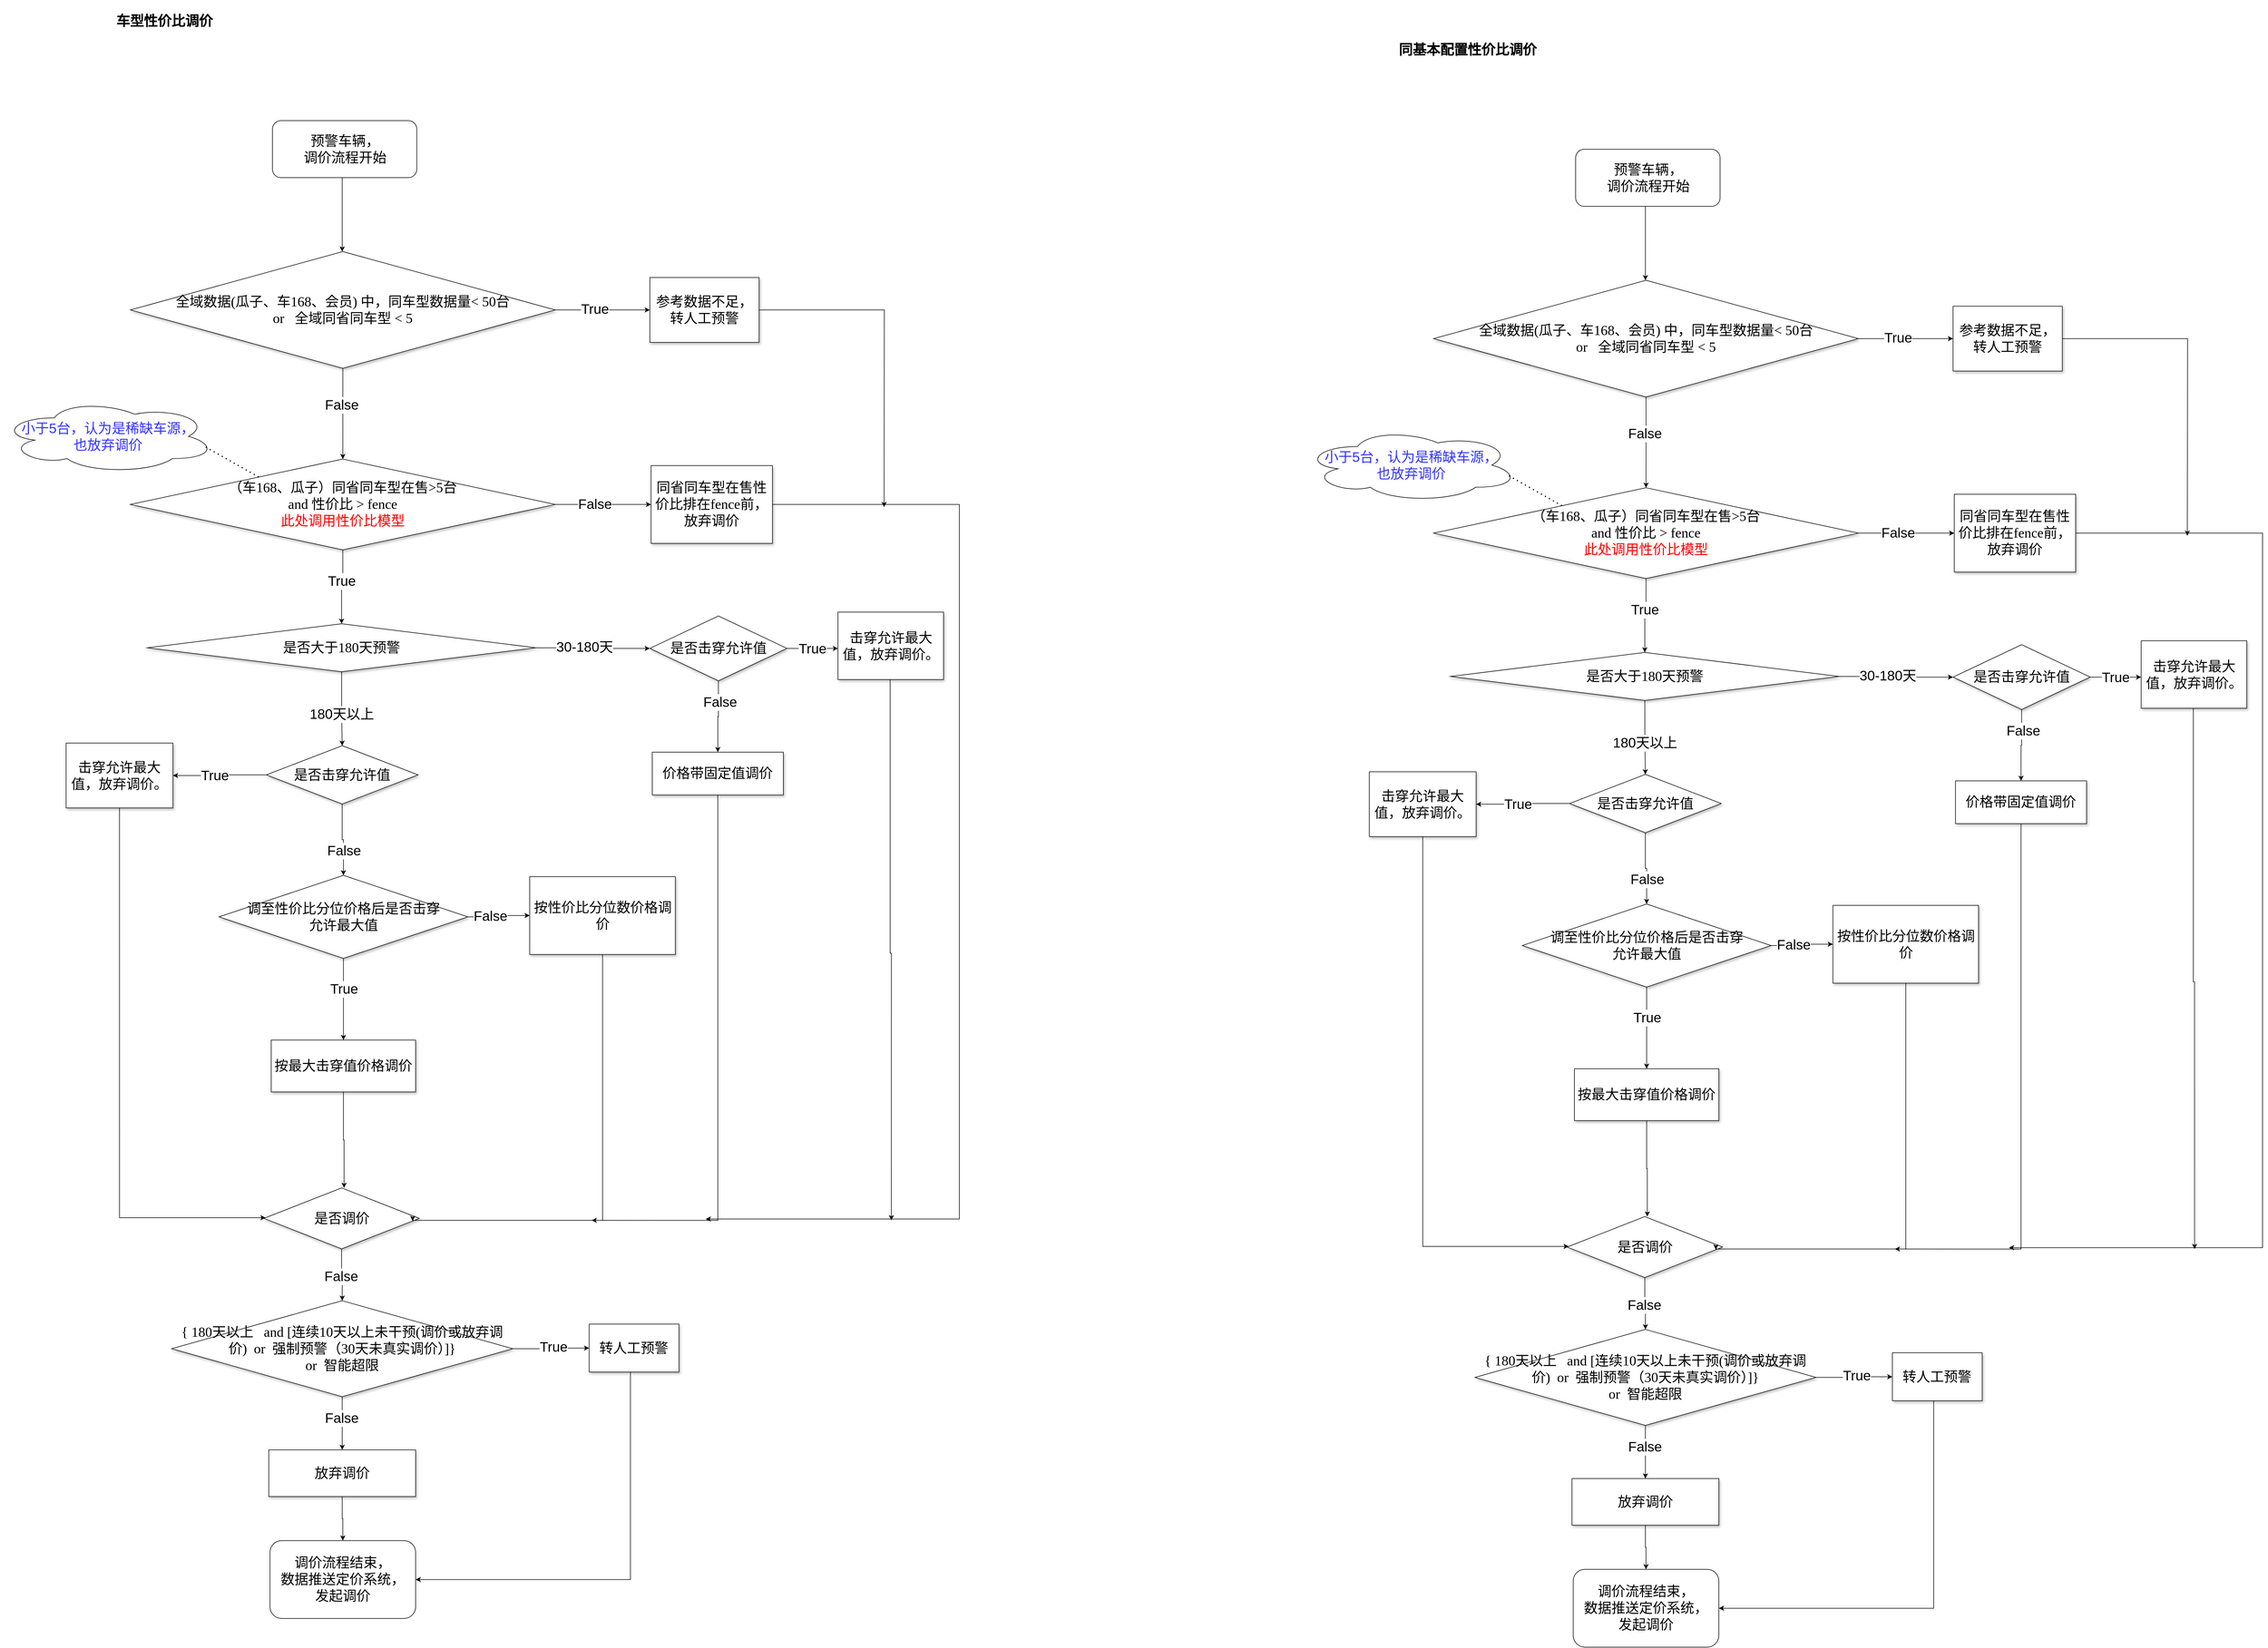 <mxfile version="20.5.1" type="github">
  <diagram name="Page-1" id="edf60f1a-56cd-e834-aa8a-f176f3a09ee4">
    <mxGraphModel dx="2254" dy="1048" grid="0" gridSize="10" guides="0" tooltips="1" connect="1" arrows="1" fold="1" page="1" pageScale="1" pageWidth="4681" pageHeight="3300" background="none" math="0" shadow="0">
      <root>
        <mxCell id="0" />
        <mxCell id="1" parent="0" />
        <mxCell id="SdQK8n64vFqggOD9HO_l-136" value="" style="group" vertex="1" connectable="0" parent="1">
          <mxGeometry x="263" y="201" width="1670" height="2821" as="geometry" />
        </mxCell>
        <mxCell id="SdQK8n64vFqggOD9HO_l-47" style="edgeStyle=orthogonalEdgeStyle;rounded=0;orthogonalLoop=1;jettySize=auto;html=1;" edge="1" parent="SdQK8n64vFqggOD9HO_l-136" source="CWp8jaPxUyu8LChF4jFp-1">
          <mxGeometry relative="1" as="geometry">
            <mxPoint x="1538.937" y="883.823" as="targetPoint" />
          </mxGeometry>
        </mxCell>
        <mxCell id="CWp8jaPxUyu8LChF4jFp-1" value="&lt;font style=&quot;font-size: 24px;&quot;&gt;参考数据不足，转人工预警&lt;/font&gt;" style="rounded=0;whiteSpace=wrap;html=1;shadow=1;labelBackgroundColor=none;strokeWidth=1;fontFamily=Verdana;fontSize=8;align=center;" parent="SdQK8n64vFqggOD9HO_l-136" vertex="1">
          <mxGeometry x="1130.949" y="483.729" width="190.253" height="113.021" as="geometry" />
        </mxCell>
        <mxCell id="CWp8jaPxUyu8LChF4jFp-14" style="edgeStyle=orthogonalEdgeStyle;rounded=0;orthogonalLoop=1;jettySize=auto;html=1;entryX=0.5;entryY=0;entryDx=0;entryDy=0;" parent="SdQK8n64vFqggOD9HO_l-136" source="CWp8jaPxUyu8LChF4jFp-2" edge="1">
          <mxGeometry relative="1" as="geometry">
            <mxPoint x="596.127" y="800.188" as="targetPoint" />
            <Array as="points">
              <mxPoint x="596.127" y="754.979" />
              <mxPoint x="596.127" y="754.979" />
            </Array>
          </mxGeometry>
        </mxCell>
        <mxCell id="CWp8jaPxUyu8LChF4jFp-15" value="&lt;font style=&quot;font-size: 24px;&quot;&gt;False&lt;/font&gt;" style="edgeLabel;html=1;align=center;verticalAlign=middle;resizable=0;points=[];" parent="CWp8jaPxUyu8LChF4jFp-14" vertex="1" connectable="0">
          <mxGeometry x="-0.309" relative="1" as="geometry">
            <mxPoint x="-2" y="9" as="offset" />
          </mxGeometry>
        </mxCell>
        <mxCell id="CWp8jaPxUyu8LChF4jFp-18" style="edgeStyle=orthogonalEdgeStyle;rounded=0;orthogonalLoop=1;jettySize=auto;html=1;" parent="SdQK8n64vFqggOD9HO_l-136" source="CWp8jaPxUyu8LChF4jFp-2" target="CWp8jaPxUyu8LChF4jFp-1" edge="1">
          <mxGeometry relative="1" as="geometry" />
        </mxCell>
        <mxCell id="CWp8jaPxUyu8LChF4jFp-19" value="&lt;font style=&quot;font-size: 24px;&quot;&gt;True&lt;/font&gt;" style="edgeLabel;html=1;align=center;verticalAlign=middle;resizable=0;points=[];" parent="CWp8jaPxUyu8LChF4jFp-18" vertex="1" connectable="0">
          <mxGeometry x="-0.171" y="1" relative="1" as="geometry">
            <mxPoint as="offset" />
          </mxGeometry>
        </mxCell>
        <mxCell id="CWp8jaPxUyu8LChF4jFp-2" value="&lt;font style=&quot;font-size: 24px;&quot;&gt;全域数据(瓜子、车168、会员) 中，同车型数据量&amp;lt; 50台&lt;br&gt;or&amp;nbsp; &amp;nbsp;全域同省同车型 &amp;lt; 5&lt;/font&gt;" style="rhombus;whiteSpace=wrap;html=1;rounded=0;shadow=1;labelBackgroundColor=none;strokeWidth=1;fontFamily=Verdana;fontSize=8;align=center;" parent="SdQK8n64vFqggOD9HO_l-136" vertex="1">
          <mxGeometry x="226.19" y="438.521" width="739.873" height="203.438" as="geometry" />
        </mxCell>
        <mxCell id="CWp8jaPxUyu8LChF4jFp-9" value="&lt;font style=&quot;font-size: 24px;&quot;&gt;（车168、瓜子）同省同车型在售&amp;gt;5台 &lt;br&gt;and 性价比 &amp;gt; fence&lt;br&gt;&lt;font color=&quot;#ff0000&quot;&gt;此处调用性价比模型&lt;/font&gt;&lt;/font&gt;" style="rhombus;whiteSpace=wrap;html=1;rounded=0;shadow=1;labelBackgroundColor=none;strokeWidth=1;fontFamily=Verdana;fontSize=8;align=center;" parent="SdQK8n64vFqggOD9HO_l-136" vertex="1">
          <mxGeometry x="226.19" y="800.188" width="739.873" height="158.229" as="geometry" />
        </mxCell>
        <mxCell id="CWp8jaPxUyu8LChF4jFp-17" value="" style="endArrow=classic;html=1;rounded=0;" parent="SdQK8n64vFqggOD9HO_l-136" edge="1">
          <mxGeometry width="50" height="50" relative="1" as="geometry">
            <mxPoint x="595.07" y="302.896" as="sourcePoint" />
            <mxPoint x="595.07" y="438.521" as="targetPoint" />
          </mxGeometry>
        </mxCell>
        <mxCell id="SdQK8n64vFqggOD9HO_l-41" style="edgeStyle=orthogonalEdgeStyle;rounded=0;orthogonalLoop=1;jettySize=auto;html=1;" edge="1" parent="SdQK8n64vFqggOD9HO_l-136" source="CWp8jaPxUyu8LChF4jFp-23">
          <mxGeometry relative="1" as="geometry">
            <mxPoint x="1228.19" y="2124.792" as="targetPoint" />
            <Array as="points">
              <mxPoint x="1670.0" y="879.302" />
              <mxPoint x="1670.0" y="2124.792" />
            </Array>
          </mxGeometry>
        </mxCell>
        <mxCell id="CWp8jaPxUyu8LChF4jFp-23" value="&lt;font style=&quot;font-size: 24px;&quot;&gt;同省同车型在售性价比排在fence前，放弃调价&lt;/font&gt;" style="rounded=0;whiteSpace=wrap;html=1;shadow=1;labelBackgroundColor=none;strokeWidth=1;fontFamily=Verdana;fontSize=8;align=center;" parent="SdQK8n64vFqggOD9HO_l-136" vertex="1">
          <mxGeometry x="1133.063" y="811.49" width="211.392" height="135.625" as="geometry" />
        </mxCell>
        <mxCell id="CWp8jaPxUyu8LChF4jFp-24" style="edgeStyle=orthogonalEdgeStyle;rounded=0;orthogonalLoop=1;jettySize=auto;html=1;exitX=1;exitY=0.5;exitDx=0;exitDy=0;" parent="SdQK8n64vFqggOD9HO_l-136" source="CWp8jaPxUyu8LChF4jFp-9" target="CWp8jaPxUyu8LChF4jFp-23" edge="1">
          <mxGeometry relative="1" as="geometry">
            <mxPoint x="1008.342" y="879.302" as="sourcePoint" />
          </mxGeometry>
        </mxCell>
        <mxCell id="CWp8jaPxUyu8LChF4jFp-25" value="&lt;font style=&quot;font-size: 24px;&quot;&gt;False&lt;/font&gt;" style="edgeLabel;html=1;align=center;verticalAlign=middle;resizable=0;points=[];" parent="CWp8jaPxUyu8LChF4jFp-24" vertex="1" connectable="0">
          <mxGeometry x="-0.171" y="1" relative="1" as="geometry">
            <mxPoint as="offset" />
          </mxGeometry>
        </mxCell>
        <mxCell id="SdQK8n64vFqggOD9HO_l-1" value="&lt;font style=&quot;font-size: 24px;&quot;&gt;是否大于180天预警&lt;/font&gt;" style="rhombus;whiteSpace=wrap;html=1;rounded=0;shadow=1;labelBackgroundColor=none;strokeWidth=1;fontFamily=Verdana;fontSize=8;align=center;" vertex="1" parent="SdQK8n64vFqggOD9HO_l-136">
          <mxGeometry x="255.785" y="1087.26" width="676.456" height="83.635" as="geometry" />
        </mxCell>
        <mxCell id="CWp8jaPxUyu8LChF4jFp-31" style="edgeStyle=orthogonalEdgeStyle;rounded=0;orthogonalLoop=1;jettySize=auto;html=1;exitX=0.5;exitY=1;exitDx=0;exitDy=0;fontColor=#3333FF;entryX=0.5;entryY=0;entryDx=0;entryDy=0;" parent="SdQK8n64vFqggOD9HO_l-136" source="CWp8jaPxUyu8LChF4jFp-9" edge="1" target="SdQK8n64vFqggOD9HO_l-1">
          <mxGeometry relative="1" as="geometry">
            <mxPoint x="596.127" y="1112.125" as="targetPoint" />
          </mxGeometry>
        </mxCell>
        <mxCell id="CWp8jaPxUyu8LChF4jFp-32" value="&lt;font style=&quot;font-size: 24px;&quot; color=&quot;#000000&quot;&gt;True&lt;/font&gt;" style="edgeLabel;html=1;align=center;verticalAlign=middle;resizable=0;points=[];fontColor=#3333FF;" parent="CWp8jaPxUyu8LChF4jFp-31" vertex="1" connectable="0">
          <mxGeometry x="-0.172" y="-2" relative="1" as="geometry">
            <mxPoint as="offset" />
          </mxGeometry>
        </mxCell>
        <mxCell id="SdQK8n64vFqggOD9HO_l-4" value="&lt;font style=&quot;font-size: 24px;&quot;&gt;是否击穿允许值&lt;/font&gt;" style="rhombus;whiteSpace=wrap;html=1;rounded=0;shadow=1;labelBackgroundColor=none;strokeWidth=1;fontFamily=Verdana;fontSize=8;align=center;" vertex="1" parent="SdQK8n64vFqggOD9HO_l-136">
          <mxGeometry x="1130.949" y="1073.698" width="238.873" height="113.021" as="geometry" />
        </mxCell>
        <mxCell id="SdQK8n64vFqggOD9HO_l-5" value="" style="edgeStyle=orthogonalEdgeStyle;rounded=0;orthogonalLoop=1;jettySize=auto;html=1;" edge="1" parent="SdQK8n64vFqggOD9HO_l-136" source="SdQK8n64vFqggOD9HO_l-1" target="SdQK8n64vFqggOD9HO_l-4">
          <mxGeometry relative="1" as="geometry" />
        </mxCell>
        <mxCell id="SdQK8n64vFqggOD9HO_l-6" value="&lt;font style=&quot;font-size: 24px;&quot;&gt;30-180天&lt;/font&gt;" style="edgeLabel;html=1;align=center;verticalAlign=middle;resizable=0;points=[];" vertex="1" connectable="0" parent="SdQK8n64vFqggOD9HO_l-5">
          <mxGeometry x="-0.256" relative="1" as="geometry">
            <mxPoint x="10" y="-1" as="offset" />
          </mxGeometry>
        </mxCell>
        <mxCell id="SdQK8n64vFqggOD9HO_l-44" style="edgeStyle=orthogonalEdgeStyle;rounded=0;orthogonalLoop=1;jettySize=auto;html=1;" edge="1" parent="SdQK8n64vFqggOD9HO_l-136" source="SdQK8n64vFqggOD9HO_l-7">
          <mxGeometry relative="1" as="geometry">
            <mxPoint x="1551.62" y="2127.052" as="targetPoint" />
            <Array as="points">
              <mxPoint x="1549.506" y="1661.406" />
            </Array>
          </mxGeometry>
        </mxCell>
        <mxCell id="SdQK8n64vFqggOD9HO_l-7" value="&lt;font style=&quot;font-size: 24px;&quot;&gt;击穿允许最大值，放弃调价。&lt;/font&gt;" style="whiteSpace=wrap;html=1;fontSize=8;fontFamily=Verdana;rounded=0;shadow=1;labelBackgroundColor=none;strokeWidth=1;" vertex="1" parent="SdQK8n64vFqggOD9HO_l-136">
          <mxGeometry x="1458.608" y="1066.917" width="183.911" height="117.542" as="geometry" />
        </mxCell>
        <mxCell id="SdQK8n64vFqggOD9HO_l-8" value="" style="edgeStyle=orthogonalEdgeStyle;rounded=0;orthogonalLoop=1;jettySize=auto;html=1;" edge="1" parent="SdQK8n64vFqggOD9HO_l-136" source="SdQK8n64vFqggOD9HO_l-4" target="SdQK8n64vFqggOD9HO_l-7">
          <mxGeometry relative="1" as="geometry">
            <Array as="points">
              <mxPoint x="1473.405" y="1130.208" />
              <mxPoint x="1473.405" y="1130.208" />
            </Array>
          </mxGeometry>
        </mxCell>
        <mxCell id="SdQK8n64vFqggOD9HO_l-12" value="&lt;font style=&quot;font-size: 24px;&quot;&gt;True&lt;/font&gt;" style="edgeLabel;html=1;align=center;verticalAlign=middle;resizable=0;points=[];" vertex="1" connectable="0" parent="SdQK8n64vFqggOD9HO_l-8">
          <mxGeometry x="0.283" relative="1" as="geometry">
            <mxPoint x="-13" y="1" as="offset" />
          </mxGeometry>
        </mxCell>
        <mxCell id="SdQK8n64vFqggOD9HO_l-40" style="edgeStyle=orthogonalEdgeStyle;rounded=0;orthogonalLoop=1;jettySize=auto;html=1;" edge="1" parent="SdQK8n64vFqggOD9HO_l-136" source="SdQK8n64vFqggOD9HO_l-9">
          <mxGeometry relative="1" as="geometry">
            <mxPoint x="1029.481" y="2127.052" as="targetPoint" />
            <Array as="points">
              <mxPoint x="1249.329" y="1885.188" />
              <mxPoint x="1249.329" y="1885.188" />
            </Array>
          </mxGeometry>
        </mxCell>
        <mxCell id="SdQK8n64vFqggOD9HO_l-9" value="&lt;font style=&quot;font-size: 24px;&quot;&gt;价格带固定值调价&lt;/font&gt;" style="whiteSpace=wrap;html=1;fontSize=8;fontFamily=Verdana;rounded=0;shadow=1;labelBackgroundColor=none;strokeWidth=1;" vertex="1" parent="SdQK8n64vFqggOD9HO_l-136">
          <mxGeometry x="1135.177" y="1311.042" width="228.304" height="74.594" as="geometry" />
        </mxCell>
        <mxCell id="SdQK8n64vFqggOD9HO_l-10" value="" style="edgeStyle=orthogonalEdgeStyle;rounded=0;orthogonalLoop=1;jettySize=auto;html=1;" edge="1" parent="SdQK8n64vFqggOD9HO_l-136" source="SdQK8n64vFqggOD9HO_l-4" target="SdQK8n64vFqggOD9HO_l-9">
          <mxGeometry relative="1" as="geometry" />
        </mxCell>
        <mxCell id="SdQK8n64vFqggOD9HO_l-13" value="&lt;font style=&quot;font-size: 24px;&quot;&gt;False&lt;/font&gt;" style="edgeLabel;html=1;align=center;verticalAlign=middle;resizable=0;points=[];" vertex="1" connectable="0" parent="SdQK8n64vFqggOD9HO_l-10">
          <mxGeometry x="-0.409" y="2" relative="1" as="geometry">
            <mxPoint as="offset" />
          </mxGeometry>
        </mxCell>
        <mxCell id="SdQK8n64vFqggOD9HO_l-15" value="&lt;font style=&quot;font-size: 24px;&quot;&gt;预警车辆，&lt;br&gt;调价流程开始&lt;/font&gt;" style="rounded=1;whiteSpace=wrap;html=1;" vertex="1" parent="SdQK8n64vFqggOD9HO_l-136">
          <mxGeometry x="473.519" y="210.219" width="251.557" height="99.458" as="geometry" />
        </mxCell>
        <mxCell id="SdQK8n64vFqggOD9HO_l-16" value="&lt;font style=&quot;font-size: 24px;&quot;&gt;是否击穿允许值&lt;/font&gt;" style="rhombus;whiteSpace=wrap;html=1;rounded=0;shadow=1;labelBackgroundColor=none;strokeWidth=1;fontFamily=Verdana;fontSize=8;align=center;" vertex="1" parent="SdQK8n64vFqggOD9HO_l-136">
          <mxGeometry x="462.949" y="1299.74" width="264.241" height="101.719" as="geometry" />
        </mxCell>
        <mxCell id="SdQK8n64vFqggOD9HO_l-17" value="" style="edgeStyle=orthogonalEdgeStyle;rounded=0;orthogonalLoop=1;jettySize=auto;html=1;" edge="1" parent="SdQK8n64vFqggOD9HO_l-136" source="SdQK8n64vFqggOD9HO_l-1" target="SdQK8n64vFqggOD9HO_l-16">
          <mxGeometry relative="1" as="geometry" />
        </mxCell>
        <mxCell id="SdQK8n64vFqggOD9HO_l-20" value="&lt;font style=&quot;font-size: 24px;&quot;&gt;180天以上&lt;/font&gt;" style="edgeLabel;html=1;align=center;verticalAlign=middle;resizable=0;points=[];" vertex="1" connectable="0" parent="SdQK8n64vFqggOD9HO_l-17">
          <mxGeometry x="0.35" y="-2" relative="1" as="geometry">
            <mxPoint x="1" y="-13" as="offset" />
          </mxGeometry>
        </mxCell>
        <mxCell id="SdQK8n64vFqggOD9HO_l-21" value="&lt;font style=&quot;font-size: 24px;&quot;&gt;击穿允许最大值，放弃调价。&lt;/font&gt;" style="whiteSpace=wrap;html=1;fontSize=8;fontFamily=Verdana;rounded=0;shadow=1;labelBackgroundColor=none;strokeWidth=1;" vertex="1" parent="SdQK8n64vFqggOD9HO_l-136">
          <mxGeometry x="114.152" y="1295.219" width="186.025" height="113.021" as="geometry" />
        </mxCell>
        <mxCell id="SdQK8n64vFqggOD9HO_l-22" value="" style="edgeStyle=orthogonalEdgeStyle;rounded=0;orthogonalLoop=1;jettySize=auto;html=1;" edge="1" parent="SdQK8n64vFqggOD9HO_l-136" source="SdQK8n64vFqggOD9HO_l-16" target="SdQK8n64vFqggOD9HO_l-21">
          <mxGeometry relative="1" as="geometry" />
        </mxCell>
        <mxCell id="SdQK8n64vFqggOD9HO_l-24" value="&lt;font style=&quot;font-size: 24px;&quot;&gt;True&lt;/font&gt;" style="edgeLabel;html=1;align=center;verticalAlign=middle;resizable=0;points=[];" vertex="1" connectable="0" parent="SdQK8n64vFqggOD9HO_l-22">
          <mxGeometry x="0.269" y="2" relative="1" as="geometry">
            <mxPoint x="13" y="-2" as="offset" />
          </mxGeometry>
        </mxCell>
        <mxCell id="SdQK8n64vFqggOD9HO_l-25" value="&lt;font style=&quot;font-size: 24px;&quot;&gt;调至性价比分位价格后是否击穿&lt;br&gt;允许最大值&lt;/font&gt;" style="rhombus;whiteSpace=wrap;html=1;rounded=0;shadow=1;labelBackgroundColor=none;strokeWidth=1;fontFamily=Verdana;fontSize=8;align=center;" vertex="1" parent="SdQK8n64vFqggOD9HO_l-136">
          <mxGeometry x="380.506" y="1525.781" width="433.354" height="144.667" as="geometry" />
        </mxCell>
        <mxCell id="SdQK8n64vFqggOD9HO_l-26" value="" style="edgeStyle=orthogonalEdgeStyle;rounded=0;orthogonalLoop=1;jettySize=auto;html=1;" edge="1" parent="SdQK8n64vFqggOD9HO_l-136" source="SdQK8n64vFqggOD9HO_l-16" target="SdQK8n64vFqggOD9HO_l-25">
          <mxGeometry relative="1" as="geometry" />
        </mxCell>
        <mxCell id="SdQK8n64vFqggOD9HO_l-28" value="&lt;font style=&quot;font-size: 24px;&quot;&gt;False&lt;/font&gt;" style="edgeLabel;html=1;align=center;verticalAlign=middle;resizable=0;points=[];" vertex="1" connectable="0" parent="SdQK8n64vFqggOD9HO_l-26">
          <mxGeometry x="0.619" y="2" relative="1" as="geometry">
            <mxPoint x="-1" y="-19" as="offset" />
          </mxGeometry>
        </mxCell>
        <mxCell id="SdQK8n64vFqggOD9HO_l-29" value="&lt;font style=&quot;font-size: 24px;&quot;&gt;按性价比分位数价格调价&lt;/font&gt;" style="whiteSpace=wrap;html=1;fontSize=8;fontFamily=Verdana;rounded=0;shadow=1;labelBackgroundColor=none;strokeWidth=1;" vertex="1" parent="SdQK8n64vFqggOD9HO_l-136">
          <mxGeometry x="921.671" y="1528.042" width="253.671" height="135.625" as="geometry" />
        </mxCell>
        <mxCell id="SdQK8n64vFqggOD9HO_l-30" value="" style="edgeStyle=orthogonalEdgeStyle;rounded=0;orthogonalLoop=1;jettySize=auto;html=1;" edge="1" parent="SdQK8n64vFqggOD9HO_l-136" source="SdQK8n64vFqggOD9HO_l-25" target="SdQK8n64vFqggOD9HO_l-29">
          <mxGeometry relative="1" as="geometry" />
        </mxCell>
        <mxCell id="SdQK8n64vFqggOD9HO_l-33" value="&lt;font style=&quot;font-size: 24px;&quot;&gt;False&lt;/font&gt;" style="edgeLabel;html=1;align=center;verticalAlign=middle;resizable=0;points=[];" vertex="1" connectable="0" parent="SdQK8n64vFqggOD9HO_l-30">
          <mxGeometry x="-0.42" y="-4" relative="1" as="geometry">
            <mxPoint x="7" y="-5" as="offset" />
          </mxGeometry>
        </mxCell>
        <mxCell id="SdQK8n64vFqggOD9HO_l-31" value="&lt;font style=&quot;font-size: 24px;&quot;&gt;按最大击穿值价格调价&lt;/font&gt;" style="whiteSpace=wrap;html=1;fontSize=8;fontFamily=Verdana;rounded=0;shadow=1;labelBackgroundColor=none;strokeWidth=1;" vertex="1" parent="SdQK8n64vFqggOD9HO_l-136">
          <mxGeometry x="471.405" y="1812.854" width="251.557" height="90.417" as="geometry" />
        </mxCell>
        <mxCell id="SdQK8n64vFqggOD9HO_l-32" value="" style="edgeStyle=orthogonalEdgeStyle;rounded=0;orthogonalLoop=1;jettySize=auto;html=1;" edge="1" parent="SdQK8n64vFqggOD9HO_l-136" source="SdQK8n64vFqggOD9HO_l-25" target="SdQK8n64vFqggOD9HO_l-31">
          <mxGeometry relative="1" as="geometry" />
        </mxCell>
        <mxCell id="SdQK8n64vFqggOD9HO_l-35" value="&lt;font style=&quot;font-size: 24px;&quot;&gt;True&lt;/font&gt;" style="edgeLabel;html=1;align=center;verticalAlign=middle;resizable=0;points=[];" vertex="1" connectable="0" parent="SdQK8n64vFqggOD9HO_l-32">
          <mxGeometry x="-0.381" y="2" relative="1" as="geometry">
            <mxPoint x="-1" y="9" as="offset" />
          </mxGeometry>
        </mxCell>
        <mxCell id="SdQK8n64vFqggOD9HO_l-51" value="&lt;font style=&quot;font-size: 24px;&quot;&gt;是否调价&lt;/font&gt;" style="rhombus;whiteSpace=wrap;html=1;rounded=0;shadow=1;labelBackgroundColor=none;strokeWidth=1;fontFamily=Verdana;fontSize=8;align=center;" vertex="1" parent="SdQK8n64vFqggOD9HO_l-136">
          <mxGeometry x="458.722" y="2070.542" width="270.582" height="106.24" as="geometry" />
        </mxCell>
        <mxCell id="SdQK8n64vFqggOD9HO_l-38" style="edgeStyle=orthogonalEdgeStyle;rounded=0;orthogonalLoop=1;jettySize=auto;html=1;exitX=0.5;exitY=1;exitDx=0;exitDy=0;" edge="1" parent="SdQK8n64vFqggOD9HO_l-136" source="SdQK8n64vFqggOD9HO_l-21" target="SdQK8n64vFqggOD9HO_l-51">
          <mxGeometry relative="1" as="geometry">
            <mxPoint x="401.646" y="2122.531" as="targetPoint" />
            <Array as="points">
              <mxPoint x="207.165" y="2122.531" />
            </Array>
          </mxGeometry>
        </mxCell>
        <mxCell id="SdQK8n64vFqggOD9HO_l-39" style="edgeStyle=orthogonalEdgeStyle;rounded=0;orthogonalLoop=1;jettySize=auto;html=1;entryX=0.957;entryY=0.542;entryDx=0;entryDy=0;entryPerimeter=0;" edge="1" parent="SdQK8n64vFqggOD9HO_l-136" source="SdQK8n64vFqggOD9HO_l-29" target="SdQK8n64vFqggOD9HO_l-51">
          <mxGeometry relative="1" as="geometry">
            <mxPoint x="724.019" y="2129.312" as="targetPoint" />
            <Array as="points">
              <mxPoint x="1048.506" y="2127.052" />
            </Array>
          </mxGeometry>
        </mxCell>
        <mxCell id="SdQK8n64vFqggOD9HO_l-37" value="" style="edgeStyle=orthogonalEdgeStyle;rounded=0;orthogonalLoop=1;jettySize=auto;html=1;entryX=0.516;entryY=0;entryDx=0;entryDy=0;entryPerimeter=0;" edge="1" parent="SdQK8n64vFqggOD9HO_l-136" source="SdQK8n64vFqggOD9HO_l-31" target="SdQK8n64vFqggOD9HO_l-51">
          <mxGeometry relative="1" as="geometry">
            <mxPoint x="597.184" y="2061.5" as="targetPoint" />
          </mxGeometry>
        </mxCell>
        <mxCell id="SdQK8n64vFqggOD9HO_l-57" value="&lt;span style=&quot;&quot;&gt;&lt;font style=&quot;font-size: 24px;&quot;&gt;{ 180天以上&amp;nbsp; &amp;nbsp;and [连续10天以上未干预(调价或放弃调价)&amp;nbsp; or&amp;nbsp; 强制预警（30天未真实调价）]}&lt;br&gt;or&amp;nbsp; 智能超限&lt;/font&gt;&lt;br&gt;&lt;/span&gt;" style="rhombus;whiteSpace=wrap;html=1;rounded=0;shadow=1;labelBackgroundColor=none;strokeWidth=1;fontFamily=Verdana;fontSize=8;align=center;" vertex="1" parent="SdQK8n64vFqggOD9HO_l-136">
          <mxGeometry x="298.063" y="2267.198" width="594.013" height="167.271" as="geometry" />
        </mxCell>
        <mxCell id="SdQK8n64vFqggOD9HO_l-54" value="" style="edgeStyle=orthogonalEdgeStyle;rounded=0;orthogonalLoop=1;jettySize=auto;html=1;entryX=0.5;entryY=0;entryDx=0;entryDy=0;" edge="1" parent="SdQK8n64vFqggOD9HO_l-136" source="SdQK8n64vFqggOD9HO_l-51" target="SdQK8n64vFqggOD9HO_l-57">
          <mxGeometry relative="1" as="geometry">
            <mxPoint x="594.472" y="2294.323" as="targetPoint" />
          </mxGeometry>
        </mxCell>
        <mxCell id="SdQK8n64vFqggOD9HO_l-55" value="&lt;font style=&quot;font-size: 24px;&quot;&gt;False&lt;/font&gt;" style="edgeLabel;html=1;align=center;verticalAlign=middle;resizable=0;points=[];" vertex="1" connectable="0" parent="SdQK8n64vFqggOD9HO_l-54">
          <mxGeometry x="0.308" y="-2" relative="1" as="geometry">
            <mxPoint y="-11" as="offset" />
          </mxGeometry>
        </mxCell>
        <mxCell id="SdQK8n64vFqggOD9HO_l-58" value="&lt;font style=&quot;font-size: 24px;&quot;&gt;转人工预警&lt;/font&gt;" style="whiteSpace=wrap;html=1;fontSize=8;fontFamily=Verdana;rounded=0;shadow=1;labelBackgroundColor=none;strokeWidth=1;" vertex="1" parent="SdQK8n64vFqggOD9HO_l-136">
          <mxGeometry x="1025.253" y="2307.885" width="156.43" height="83.635" as="geometry" />
        </mxCell>
        <mxCell id="SdQK8n64vFqggOD9HO_l-59" value="" style="edgeStyle=orthogonalEdgeStyle;rounded=0;orthogonalLoop=1;jettySize=auto;html=1;" edge="1" parent="SdQK8n64vFqggOD9HO_l-136" source="SdQK8n64vFqggOD9HO_l-57" target="SdQK8n64vFqggOD9HO_l-58">
          <mxGeometry relative="1" as="geometry" />
        </mxCell>
        <mxCell id="SdQK8n64vFqggOD9HO_l-62" value="&lt;font style=&quot;font-size: 24px;&quot;&gt;True&lt;/font&gt;" style="edgeLabel;html=1;align=center;verticalAlign=middle;resizable=0;points=[];" vertex="1" connectable="0" parent="SdQK8n64vFqggOD9HO_l-59">
          <mxGeometry x="0.165" y="2" relative="1" as="geometry">
            <mxPoint x="-7" as="offset" />
          </mxGeometry>
        </mxCell>
        <mxCell id="SdQK8n64vFqggOD9HO_l-60" value="&lt;font style=&quot;font-size: 24px;&quot;&gt;放弃调价&lt;/font&gt;" style="whiteSpace=wrap;html=1;fontSize=8;fontFamily=Verdana;rounded=0;shadow=1;labelBackgroundColor=none;strokeWidth=1;" vertex="1" parent="SdQK8n64vFqggOD9HO_l-136">
          <mxGeometry x="467.177" y="2527.146" width="255.785" height="81.375" as="geometry" />
        </mxCell>
        <mxCell id="SdQK8n64vFqggOD9HO_l-61" value="" style="edgeStyle=orthogonalEdgeStyle;rounded=0;orthogonalLoop=1;jettySize=auto;html=1;" edge="1" parent="SdQK8n64vFqggOD9HO_l-136" source="SdQK8n64vFqggOD9HO_l-57" target="SdQK8n64vFqggOD9HO_l-60">
          <mxGeometry relative="1" as="geometry" />
        </mxCell>
        <mxCell id="SdQK8n64vFqggOD9HO_l-63" value="&lt;font style=&quot;font-size: 24px;&quot;&gt;False&lt;/font&gt;" style="edgeLabel;html=1;align=center;verticalAlign=middle;resizable=0;points=[];" vertex="1" connectable="0" parent="SdQK8n64vFqggOD9HO_l-61">
          <mxGeometry x="-0.287" y="3" relative="1" as="geometry">
            <mxPoint x="-4" y="4" as="offset" />
          </mxGeometry>
        </mxCell>
        <mxCell id="SdQK8n64vFqggOD9HO_l-65" value="&lt;font style=&quot;font-size: 24px;&quot;&gt;调价流程结束，&lt;br&gt;数据推送定价系统，&lt;br&gt;发起调价&lt;/font&gt;" style="rounded=1;whiteSpace=wrap;html=1;" vertex="1" parent="SdQK8n64vFqggOD9HO_l-136">
          <mxGeometry x="469.291" y="2685.375" width="253.671" height="135.625" as="geometry" />
        </mxCell>
        <mxCell id="SdQK8n64vFqggOD9HO_l-69" style="edgeStyle=orthogonalEdgeStyle;rounded=0;orthogonalLoop=1;jettySize=auto;html=1;entryX=1;entryY=0.5;entryDx=0;entryDy=0;" edge="1" parent="SdQK8n64vFqggOD9HO_l-136" source="SdQK8n64vFqggOD9HO_l-58" target="SdQK8n64vFqggOD9HO_l-65">
          <mxGeometry relative="1" as="geometry">
            <Array as="points">
              <mxPoint x="1097.127" y="2753.188" />
            </Array>
          </mxGeometry>
        </mxCell>
        <mxCell id="SdQK8n64vFqggOD9HO_l-66" style="edgeStyle=orthogonalEdgeStyle;rounded=0;orthogonalLoop=1;jettySize=auto;html=1;exitX=0.5;exitY=1;exitDx=0;exitDy=0;entryX=0.5;entryY=0;entryDx=0;entryDy=0;" edge="1" parent="SdQK8n64vFqggOD9HO_l-136" source="SdQK8n64vFqggOD9HO_l-60" target="SdQK8n64vFqggOD9HO_l-65">
          <mxGeometry relative="1" as="geometry" />
        </mxCell>
        <mxCell id="SdQK8n64vFqggOD9HO_l-132" value="&lt;font style=&quot;font-size: 24px;&quot;&gt;&lt;span style=&quot;color: rgb(51, 51, 255);&quot;&gt;小于5台，认为是稀缺车源，&lt;/span&gt;&lt;br style=&quot;color: rgb(51, 51, 255);&quot;&gt;&lt;span style=&quot;color: rgb(51, 51, 255);&quot;&gt;也放弃调价&lt;/span&gt;&lt;/font&gt;" style="ellipse;shape=cloud;whiteSpace=wrap;html=1;fontColor=#FF0000;" vertex="1" parent="SdQK8n64vFqggOD9HO_l-136">
          <mxGeometry y="696.208" width="374.165" height="128.844" as="geometry" />
        </mxCell>
        <mxCell id="SdQK8n64vFqggOD9HO_l-133" value="" style="endArrow=none;dashed=1;html=1;dashPattern=1 3;strokeWidth=2;rounded=0;fontColor=#FF0000;exitX=0.955;exitY=0.645;exitDx=0;exitDy=0;exitPerimeter=0;entryX=0.306;entryY=0.208;entryDx=0;entryDy=0;entryPerimeter=0;" edge="1" parent="SdQK8n64vFqggOD9HO_l-136" source="SdQK8n64vFqggOD9HO_l-132" target="CWp8jaPxUyu8LChF4jFp-9">
          <mxGeometry width="50" height="50" relative="1" as="geometry">
            <mxPoint x="401.646" y="818.271" as="sourcePoint" />
            <mxPoint x="507.342" y="705.25" as="targetPoint" />
          </mxGeometry>
        </mxCell>
        <mxCell id="SdQK8n64vFqggOD9HO_l-134" value="&lt;h1&gt;&lt;font color=&quot;#000000&quot;&gt;车型性价比调价&lt;/font&gt;&lt;/h1&gt;" style="text;html=1;align=center;verticalAlign=middle;resizable=0;points=[];autosize=1;strokeColor=none;fillColor=none;fontColor=#FF0000;" vertex="1" parent="SdQK8n64vFqggOD9HO_l-136">
          <mxGeometry x="192.367" width="186" height="73" as="geometry" />
        </mxCell>
        <mxCell id="SdQK8n64vFqggOD9HO_l-262" value="" style="group" vertex="1" connectable="0" parent="1">
          <mxGeometry x="2533" y="251" width="1670" height="2821" as="geometry" />
        </mxCell>
        <mxCell id="SdQK8n64vFqggOD9HO_l-263" style="edgeStyle=orthogonalEdgeStyle;rounded=0;orthogonalLoop=1;jettySize=auto;html=1;" edge="1" parent="SdQK8n64vFqggOD9HO_l-262" source="SdQK8n64vFqggOD9HO_l-264">
          <mxGeometry relative="1" as="geometry">
            <mxPoint x="1538.937" y="883.823" as="targetPoint" />
          </mxGeometry>
        </mxCell>
        <mxCell id="SdQK8n64vFqggOD9HO_l-264" value="&lt;font style=&quot;font-size: 24px;&quot;&gt;参考数据不足，转人工预警&lt;/font&gt;" style="rounded=0;whiteSpace=wrap;html=1;shadow=1;labelBackgroundColor=none;strokeWidth=1;fontFamily=Verdana;fontSize=8;align=center;" vertex="1" parent="SdQK8n64vFqggOD9HO_l-262">
          <mxGeometry x="1130.949" y="483.729" width="190.253" height="113.021" as="geometry" />
        </mxCell>
        <mxCell id="SdQK8n64vFqggOD9HO_l-265" style="edgeStyle=orthogonalEdgeStyle;rounded=0;orthogonalLoop=1;jettySize=auto;html=1;entryX=0.5;entryY=0;entryDx=0;entryDy=0;" edge="1" parent="SdQK8n64vFqggOD9HO_l-262" source="SdQK8n64vFqggOD9HO_l-269">
          <mxGeometry relative="1" as="geometry">
            <mxPoint x="596.127" y="800.188" as="targetPoint" />
            <Array as="points">
              <mxPoint x="596.127" y="754.979" />
              <mxPoint x="596.127" y="754.979" />
            </Array>
          </mxGeometry>
        </mxCell>
        <mxCell id="SdQK8n64vFqggOD9HO_l-266" value="&lt;font style=&quot;font-size: 24px;&quot;&gt;False&lt;/font&gt;" style="edgeLabel;html=1;align=center;verticalAlign=middle;resizable=0;points=[];" vertex="1" connectable="0" parent="SdQK8n64vFqggOD9HO_l-265">
          <mxGeometry x="-0.309" relative="1" as="geometry">
            <mxPoint x="-2" y="9" as="offset" />
          </mxGeometry>
        </mxCell>
        <mxCell id="SdQK8n64vFqggOD9HO_l-267" style="edgeStyle=orthogonalEdgeStyle;rounded=0;orthogonalLoop=1;jettySize=auto;html=1;" edge="1" parent="SdQK8n64vFqggOD9HO_l-262" source="SdQK8n64vFqggOD9HO_l-269" target="SdQK8n64vFqggOD9HO_l-264">
          <mxGeometry relative="1" as="geometry" />
        </mxCell>
        <mxCell id="SdQK8n64vFqggOD9HO_l-268" value="&lt;font style=&quot;font-size: 24px;&quot;&gt;True&lt;/font&gt;" style="edgeLabel;html=1;align=center;verticalAlign=middle;resizable=0;points=[];" vertex="1" connectable="0" parent="SdQK8n64vFqggOD9HO_l-267">
          <mxGeometry x="-0.171" y="1" relative="1" as="geometry">
            <mxPoint as="offset" />
          </mxGeometry>
        </mxCell>
        <mxCell id="SdQK8n64vFqggOD9HO_l-269" value="&lt;font style=&quot;font-size: 24px;&quot;&gt;全域数据(瓜子、车168、会员) 中，同车型数据量&amp;lt; 50台&lt;br&gt;or&amp;nbsp; &amp;nbsp;全域同省同车型 &amp;lt; 5&lt;/font&gt;" style="rhombus;whiteSpace=wrap;html=1;rounded=0;shadow=1;labelBackgroundColor=none;strokeWidth=1;fontFamily=Verdana;fontSize=8;align=center;" vertex="1" parent="SdQK8n64vFqggOD9HO_l-262">
          <mxGeometry x="226.19" y="438.521" width="739.873" height="203.438" as="geometry" />
        </mxCell>
        <mxCell id="SdQK8n64vFqggOD9HO_l-270" value="&lt;font style=&quot;font-size: 24px;&quot;&gt;（车168、瓜子）同省同车型在售&amp;gt;5台 &lt;br&gt;and 性价比 &amp;gt; fence&lt;br&gt;&lt;font color=&quot;#ff0000&quot;&gt;此处调用性价比模型&lt;/font&gt;&lt;/font&gt;" style="rhombus;whiteSpace=wrap;html=1;rounded=0;shadow=1;labelBackgroundColor=none;strokeWidth=1;fontFamily=Verdana;fontSize=8;align=center;" vertex="1" parent="SdQK8n64vFqggOD9HO_l-262">
          <mxGeometry x="226.19" y="800.188" width="739.873" height="158.229" as="geometry" />
        </mxCell>
        <mxCell id="SdQK8n64vFqggOD9HO_l-271" value="" style="endArrow=classic;html=1;rounded=0;" edge="1" parent="SdQK8n64vFqggOD9HO_l-262">
          <mxGeometry width="50" height="50" relative="1" as="geometry">
            <mxPoint x="595.07" y="302.896" as="sourcePoint" />
            <mxPoint x="595.07" y="438.521" as="targetPoint" />
          </mxGeometry>
        </mxCell>
        <mxCell id="SdQK8n64vFqggOD9HO_l-272" style="edgeStyle=orthogonalEdgeStyle;rounded=0;orthogonalLoop=1;jettySize=auto;html=1;" edge="1" parent="SdQK8n64vFqggOD9HO_l-262" source="SdQK8n64vFqggOD9HO_l-273">
          <mxGeometry relative="1" as="geometry">
            <mxPoint x="1228.19" y="2124.792" as="targetPoint" />
            <Array as="points">
              <mxPoint x="1670.0" y="879.302" />
              <mxPoint x="1670.0" y="2124.792" />
            </Array>
          </mxGeometry>
        </mxCell>
        <mxCell id="SdQK8n64vFqggOD9HO_l-273" value="&lt;font style=&quot;font-size: 24px;&quot;&gt;同省同车型在售性价比排在fence前，放弃调价&lt;/font&gt;" style="rounded=0;whiteSpace=wrap;html=1;shadow=1;labelBackgroundColor=none;strokeWidth=1;fontFamily=Verdana;fontSize=8;align=center;" vertex="1" parent="SdQK8n64vFqggOD9HO_l-262">
          <mxGeometry x="1133.063" y="811.49" width="211.392" height="135.625" as="geometry" />
        </mxCell>
        <mxCell id="SdQK8n64vFqggOD9HO_l-274" style="edgeStyle=orthogonalEdgeStyle;rounded=0;orthogonalLoop=1;jettySize=auto;html=1;exitX=1;exitY=0.5;exitDx=0;exitDy=0;" edge="1" parent="SdQK8n64vFqggOD9HO_l-262" source="SdQK8n64vFqggOD9HO_l-270" target="SdQK8n64vFqggOD9HO_l-273">
          <mxGeometry relative="1" as="geometry">
            <mxPoint x="1008.342" y="879.302" as="sourcePoint" />
          </mxGeometry>
        </mxCell>
        <mxCell id="SdQK8n64vFqggOD9HO_l-275" value="&lt;font style=&quot;font-size: 24px;&quot;&gt;False&lt;/font&gt;" style="edgeLabel;html=1;align=center;verticalAlign=middle;resizable=0;points=[];" vertex="1" connectable="0" parent="SdQK8n64vFqggOD9HO_l-274">
          <mxGeometry x="-0.171" y="1" relative="1" as="geometry">
            <mxPoint as="offset" />
          </mxGeometry>
        </mxCell>
        <mxCell id="SdQK8n64vFqggOD9HO_l-276" value="&lt;font style=&quot;font-size: 24px;&quot;&gt;是否大于180天预警&lt;/font&gt;" style="rhombus;whiteSpace=wrap;html=1;rounded=0;shadow=1;labelBackgroundColor=none;strokeWidth=1;fontFamily=Verdana;fontSize=8;align=center;" vertex="1" parent="SdQK8n64vFqggOD9HO_l-262">
          <mxGeometry x="255.785" y="1087.26" width="676.456" height="83.635" as="geometry" />
        </mxCell>
        <mxCell id="SdQK8n64vFqggOD9HO_l-277" style="edgeStyle=orthogonalEdgeStyle;rounded=0;orthogonalLoop=1;jettySize=auto;html=1;exitX=0.5;exitY=1;exitDx=0;exitDy=0;fontColor=#3333FF;entryX=0.5;entryY=0;entryDx=0;entryDy=0;" edge="1" parent="SdQK8n64vFqggOD9HO_l-262" source="SdQK8n64vFqggOD9HO_l-270" target="SdQK8n64vFqggOD9HO_l-276">
          <mxGeometry relative="1" as="geometry">
            <mxPoint x="596.127" y="1112.125" as="targetPoint" />
          </mxGeometry>
        </mxCell>
        <mxCell id="SdQK8n64vFqggOD9HO_l-278" value="&lt;font style=&quot;font-size: 24px;&quot; color=&quot;#000000&quot;&gt;True&lt;/font&gt;" style="edgeLabel;html=1;align=center;verticalAlign=middle;resizable=0;points=[];fontColor=#3333FF;" vertex="1" connectable="0" parent="SdQK8n64vFqggOD9HO_l-277">
          <mxGeometry x="-0.172" y="-2" relative="1" as="geometry">
            <mxPoint as="offset" />
          </mxGeometry>
        </mxCell>
        <mxCell id="SdQK8n64vFqggOD9HO_l-279" value="&lt;font style=&quot;font-size: 24px;&quot;&gt;是否击穿允许值&lt;/font&gt;" style="rhombus;whiteSpace=wrap;html=1;rounded=0;shadow=1;labelBackgroundColor=none;strokeWidth=1;fontFamily=Verdana;fontSize=8;align=center;" vertex="1" parent="SdQK8n64vFqggOD9HO_l-262">
          <mxGeometry x="1130.949" y="1073.698" width="238.873" height="113.021" as="geometry" />
        </mxCell>
        <mxCell id="SdQK8n64vFqggOD9HO_l-280" value="" style="edgeStyle=orthogonalEdgeStyle;rounded=0;orthogonalLoop=1;jettySize=auto;html=1;" edge="1" parent="SdQK8n64vFqggOD9HO_l-262" source="SdQK8n64vFqggOD9HO_l-276" target="SdQK8n64vFqggOD9HO_l-279">
          <mxGeometry relative="1" as="geometry" />
        </mxCell>
        <mxCell id="SdQK8n64vFqggOD9HO_l-281" value="&lt;font style=&quot;font-size: 24px;&quot;&gt;30-180天&lt;/font&gt;" style="edgeLabel;html=1;align=center;verticalAlign=middle;resizable=0;points=[];" vertex="1" connectable="0" parent="SdQK8n64vFqggOD9HO_l-280">
          <mxGeometry x="-0.256" relative="1" as="geometry">
            <mxPoint x="10" y="-1" as="offset" />
          </mxGeometry>
        </mxCell>
        <mxCell id="SdQK8n64vFqggOD9HO_l-282" style="edgeStyle=orthogonalEdgeStyle;rounded=0;orthogonalLoop=1;jettySize=auto;html=1;" edge="1" parent="SdQK8n64vFqggOD9HO_l-262" source="SdQK8n64vFqggOD9HO_l-283">
          <mxGeometry relative="1" as="geometry">
            <mxPoint x="1551.62" y="2127.052" as="targetPoint" />
            <Array as="points">
              <mxPoint x="1549.506" y="1661.406" />
            </Array>
          </mxGeometry>
        </mxCell>
        <mxCell id="SdQK8n64vFqggOD9HO_l-283" value="&lt;font style=&quot;font-size: 24px;&quot;&gt;击穿允许最大值，放弃调价。&lt;/font&gt;" style="whiteSpace=wrap;html=1;fontSize=8;fontFamily=Verdana;rounded=0;shadow=1;labelBackgroundColor=none;strokeWidth=1;" vertex="1" parent="SdQK8n64vFqggOD9HO_l-262">
          <mxGeometry x="1458.608" y="1066.917" width="183.911" height="117.542" as="geometry" />
        </mxCell>
        <mxCell id="SdQK8n64vFqggOD9HO_l-284" value="" style="edgeStyle=orthogonalEdgeStyle;rounded=0;orthogonalLoop=1;jettySize=auto;html=1;" edge="1" parent="SdQK8n64vFqggOD9HO_l-262" source="SdQK8n64vFqggOD9HO_l-279" target="SdQK8n64vFqggOD9HO_l-283">
          <mxGeometry relative="1" as="geometry">
            <Array as="points">
              <mxPoint x="1473.405" y="1130.208" />
              <mxPoint x="1473.405" y="1130.208" />
            </Array>
          </mxGeometry>
        </mxCell>
        <mxCell id="SdQK8n64vFqggOD9HO_l-285" value="&lt;font style=&quot;font-size: 24px;&quot;&gt;True&lt;/font&gt;" style="edgeLabel;html=1;align=center;verticalAlign=middle;resizable=0;points=[];" vertex="1" connectable="0" parent="SdQK8n64vFqggOD9HO_l-284">
          <mxGeometry x="0.283" relative="1" as="geometry">
            <mxPoint x="-13" y="1" as="offset" />
          </mxGeometry>
        </mxCell>
        <mxCell id="SdQK8n64vFqggOD9HO_l-286" style="edgeStyle=orthogonalEdgeStyle;rounded=0;orthogonalLoop=1;jettySize=auto;html=1;" edge="1" parent="SdQK8n64vFqggOD9HO_l-262" source="SdQK8n64vFqggOD9HO_l-287">
          <mxGeometry relative="1" as="geometry">
            <mxPoint x="1029.481" y="2127.052" as="targetPoint" />
            <Array as="points">
              <mxPoint x="1249.329" y="1885.188" />
              <mxPoint x="1249.329" y="1885.188" />
            </Array>
          </mxGeometry>
        </mxCell>
        <mxCell id="SdQK8n64vFqggOD9HO_l-287" value="&lt;font style=&quot;font-size: 24px;&quot;&gt;价格带固定值调价&lt;/font&gt;" style="whiteSpace=wrap;html=1;fontSize=8;fontFamily=Verdana;rounded=0;shadow=1;labelBackgroundColor=none;strokeWidth=1;" vertex="1" parent="SdQK8n64vFqggOD9HO_l-262">
          <mxGeometry x="1135.177" y="1311.042" width="228.304" height="74.594" as="geometry" />
        </mxCell>
        <mxCell id="SdQK8n64vFqggOD9HO_l-288" value="" style="edgeStyle=orthogonalEdgeStyle;rounded=0;orthogonalLoop=1;jettySize=auto;html=1;" edge="1" parent="SdQK8n64vFqggOD9HO_l-262" source="SdQK8n64vFqggOD9HO_l-279" target="SdQK8n64vFqggOD9HO_l-287">
          <mxGeometry relative="1" as="geometry" />
        </mxCell>
        <mxCell id="SdQK8n64vFqggOD9HO_l-289" value="&lt;font style=&quot;font-size: 24px;&quot;&gt;False&lt;/font&gt;" style="edgeLabel;html=1;align=center;verticalAlign=middle;resizable=0;points=[];" vertex="1" connectable="0" parent="SdQK8n64vFqggOD9HO_l-288">
          <mxGeometry x="-0.409" y="2" relative="1" as="geometry">
            <mxPoint as="offset" />
          </mxGeometry>
        </mxCell>
        <mxCell id="SdQK8n64vFqggOD9HO_l-290" value="&lt;font style=&quot;font-size: 24px;&quot;&gt;预警车辆，&lt;br&gt;调价流程开始&lt;/font&gt;" style="rounded=1;whiteSpace=wrap;html=1;" vertex="1" parent="SdQK8n64vFqggOD9HO_l-262">
          <mxGeometry x="473.519" y="210.219" width="251.557" height="99.458" as="geometry" />
        </mxCell>
        <mxCell id="SdQK8n64vFqggOD9HO_l-291" value="&lt;font style=&quot;font-size: 24px;&quot;&gt;是否击穿允许值&lt;/font&gt;" style="rhombus;whiteSpace=wrap;html=1;rounded=0;shadow=1;labelBackgroundColor=none;strokeWidth=1;fontFamily=Verdana;fontSize=8;align=center;" vertex="1" parent="SdQK8n64vFqggOD9HO_l-262">
          <mxGeometry x="462.949" y="1299.74" width="264.241" height="101.719" as="geometry" />
        </mxCell>
        <mxCell id="SdQK8n64vFqggOD9HO_l-292" value="" style="edgeStyle=orthogonalEdgeStyle;rounded=0;orthogonalLoop=1;jettySize=auto;html=1;" edge="1" parent="SdQK8n64vFqggOD9HO_l-262" source="SdQK8n64vFqggOD9HO_l-276" target="SdQK8n64vFqggOD9HO_l-291">
          <mxGeometry relative="1" as="geometry" />
        </mxCell>
        <mxCell id="SdQK8n64vFqggOD9HO_l-293" value="&lt;font style=&quot;font-size: 24px;&quot;&gt;180天以上&lt;/font&gt;" style="edgeLabel;html=1;align=center;verticalAlign=middle;resizable=0;points=[];" vertex="1" connectable="0" parent="SdQK8n64vFqggOD9HO_l-292">
          <mxGeometry x="0.35" y="-2" relative="1" as="geometry">
            <mxPoint x="1" y="-13" as="offset" />
          </mxGeometry>
        </mxCell>
        <mxCell id="SdQK8n64vFqggOD9HO_l-294" value="&lt;font style=&quot;font-size: 24px;&quot;&gt;击穿允许最大值，放弃调价。&lt;/font&gt;" style="whiteSpace=wrap;html=1;fontSize=8;fontFamily=Verdana;rounded=0;shadow=1;labelBackgroundColor=none;strokeWidth=1;" vertex="1" parent="SdQK8n64vFqggOD9HO_l-262">
          <mxGeometry x="114.152" y="1295.219" width="186.025" height="113.021" as="geometry" />
        </mxCell>
        <mxCell id="SdQK8n64vFqggOD9HO_l-295" value="" style="edgeStyle=orthogonalEdgeStyle;rounded=0;orthogonalLoop=1;jettySize=auto;html=1;" edge="1" parent="SdQK8n64vFqggOD9HO_l-262" source="SdQK8n64vFqggOD9HO_l-291" target="SdQK8n64vFqggOD9HO_l-294">
          <mxGeometry relative="1" as="geometry" />
        </mxCell>
        <mxCell id="SdQK8n64vFqggOD9HO_l-296" value="&lt;font style=&quot;font-size: 24px;&quot;&gt;True&lt;/font&gt;" style="edgeLabel;html=1;align=center;verticalAlign=middle;resizable=0;points=[];" vertex="1" connectable="0" parent="SdQK8n64vFqggOD9HO_l-295">
          <mxGeometry x="0.269" y="2" relative="1" as="geometry">
            <mxPoint x="13" y="-2" as="offset" />
          </mxGeometry>
        </mxCell>
        <mxCell id="SdQK8n64vFqggOD9HO_l-297" value="&lt;font style=&quot;font-size: 24px;&quot;&gt;调至性价比分位价格后是否击穿&lt;br&gt;允许最大值&lt;/font&gt;" style="rhombus;whiteSpace=wrap;html=1;rounded=0;shadow=1;labelBackgroundColor=none;strokeWidth=1;fontFamily=Verdana;fontSize=8;align=center;" vertex="1" parent="SdQK8n64vFqggOD9HO_l-262">
          <mxGeometry x="380.506" y="1525.781" width="433.354" height="144.667" as="geometry" />
        </mxCell>
        <mxCell id="SdQK8n64vFqggOD9HO_l-298" value="" style="edgeStyle=orthogonalEdgeStyle;rounded=0;orthogonalLoop=1;jettySize=auto;html=1;" edge="1" parent="SdQK8n64vFqggOD9HO_l-262" source="SdQK8n64vFqggOD9HO_l-291" target="SdQK8n64vFqggOD9HO_l-297">
          <mxGeometry relative="1" as="geometry" />
        </mxCell>
        <mxCell id="SdQK8n64vFqggOD9HO_l-299" value="&lt;font style=&quot;font-size: 24px;&quot;&gt;False&lt;/font&gt;" style="edgeLabel;html=1;align=center;verticalAlign=middle;resizable=0;points=[];" vertex="1" connectable="0" parent="SdQK8n64vFqggOD9HO_l-298">
          <mxGeometry x="0.619" y="2" relative="1" as="geometry">
            <mxPoint x="-1" y="-19" as="offset" />
          </mxGeometry>
        </mxCell>
        <mxCell id="SdQK8n64vFqggOD9HO_l-300" value="&lt;font style=&quot;font-size: 24px;&quot;&gt;按性价比分位数价格调价&lt;/font&gt;" style="whiteSpace=wrap;html=1;fontSize=8;fontFamily=Verdana;rounded=0;shadow=1;labelBackgroundColor=none;strokeWidth=1;" vertex="1" parent="SdQK8n64vFqggOD9HO_l-262">
          <mxGeometry x="921.671" y="1528.042" width="253.671" height="135.625" as="geometry" />
        </mxCell>
        <mxCell id="SdQK8n64vFqggOD9HO_l-301" value="" style="edgeStyle=orthogonalEdgeStyle;rounded=0;orthogonalLoop=1;jettySize=auto;html=1;" edge="1" parent="SdQK8n64vFqggOD9HO_l-262" source="SdQK8n64vFqggOD9HO_l-297" target="SdQK8n64vFqggOD9HO_l-300">
          <mxGeometry relative="1" as="geometry" />
        </mxCell>
        <mxCell id="SdQK8n64vFqggOD9HO_l-302" value="&lt;font style=&quot;font-size: 24px;&quot;&gt;False&lt;/font&gt;" style="edgeLabel;html=1;align=center;verticalAlign=middle;resizable=0;points=[];" vertex="1" connectable="0" parent="SdQK8n64vFqggOD9HO_l-301">
          <mxGeometry x="-0.42" y="-4" relative="1" as="geometry">
            <mxPoint x="7" y="-5" as="offset" />
          </mxGeometry>
        </mxCell>
        <mxCell id="SdQK8n64vFqggOD9HO_l-303" value="&lt;font style=&quot;font-size: 24px;&quot;&gt;按最大击穿值价格调价&lt;/font&gt;" style="whiteSpace=wrap;html=1;fontSize=8;fontFamily=Verdana;rounded=0;shadow=1;labelBackgroundColor=none;strokeWidth=1;" vertex="1" parent="SdQK8n64vFqggOD9HO_l-262">
          <mxGeometry x="471.405" y="1812.854" width="251.557" height="90.417" as="geometry" />
        </mxCell>
        <mxCell id="SdQK8n64vFqggOD9HO_l-304" value="" style="edgeStyle=orthogonalEdgeStyle;rounded=0;orthogonalLoop=1;jettySize=auto;html=1;" edge="1" parent="SdQK8n64vFqggOD9HO_l-262" source="SdQK8n64vFqggOD9HO_l-297" target="SdQK8n64vFqggOD9HO_l-303">
          <mxGeometry relative="1" as="geometry" />
        </mxCell>
        <mxCell id="SdQK8n64vFqggOD9HO_l-305" value="&lt;font style=&quot;font-size: 24px;&quot;&gt;True&lt;/font&gt;" style="edgeLabel;html=1;align=center;verticalAlign=middle;resizable=0;points=[];" vertex="1" connectable="0" parent="SdQK8n64vFqggOD9HO_l-304">
          <mxGeometry x="-0.381" y="2" relative="1" as="geometry">
            <mxPoint x="-1" y="9" as="offset" />
          </mxGeometry>
        </mxCell>
        <mxCell id="SdQK8n64vFqggOD9HO_l-306" value="&lt;font style=&quot;font-size: 24px;&quot;&gt;是否调价&lt;/font&gt;" style="rhombus;whiteSpace=wrap;html=1;rounded=0;shadow=1;labelBackgroundColor=none;strokeWidth=1;fontFamily=Verdana;fontSize=8;align=center;" vertex="1" parent="SdQK8n64vFqggOD9HO_l-262">
          <mxGeometry x="458.722" y="2070.542" width="270.582" height="106.24" as="geometry" />
        </mxCell>
        <mxCell id="SdQK8n64vFqggOD9HO_l-307" style="edgeStyle=orthogonalEdgeStyle;rounded=0;orthogonalLoop=1;jettySize=auto;html=1;exitX=0.5;exitY=1;exitDx=0;exitDy=0;" edge="1" parent="SdQK8n64vFqggOD9HO_l-262" source="SdQK8n64vFqggOD9HO_l-294" target="SdQK8n64vFqggOD9HO_l-306">
          <mxGeometry relative="1" as="geometry">
            <mxPoint x="401.646" y="2122.531" as="targetPoint" />
            <Array as="points">
              <mxPoint x="207.165" y="2122.531" />
            </Array>
          </mxGeometry>
        </mxCell>
        <mxCell id="SdQK8n64vFqggOD9HO_l-308" style="edgeStyle=orthogonalEdgeStyle;rounded=0;orthogonalLoop=1;jettySize=auto;html=1;entryX=0.957;entryY=0.542;entryDx=0;entryDy=0;entryPerimeter=0;" edge="1" parent="SdQK8n64vFqggOD9HO_l-262" source="SdQK8n64vFqggOD9HO_l-300" target="SdQK8n64vFqggOD9HO_l-306">
          <mxGeometry relative="1" as="geometry">
            <mxPoint x="724.019" y="2129.312" as="targetPoint" />
            <Array as="points">
              <mxPoint x="1048.506" y="2127.052" />
            </Array>
          </mxGeometry>
        </mxCell>
        <mxCell id="SdQK8n64vFqggOD9HO_l-309" value="" style="edgeStyle=orthogonalEdgeStyle;rounded=0;orthogonalLoop=1;jettySize=auto;html=1;entryX=0.516;entryY=0;entryDx=0;entryDy=0;entryPerimeter=0;" edge="1" parent="SdQK8n64vFqggOD9HO_l-262" source="SdQK8n64vFqggOD9HO_l-303" target="SdQK8n64vFqggOD9HO_l-306">
          <mxGeometry relative="1" as="geometry">
            <mxPoint x="597.184" y="2061.5" as="targetPoint" />
          </mxGeometry>
        </mxCell>
        <mxCell id="SdQK8n64vFqggOD9HO_l-310" value="&lt;span style=&quot;&quot;&gt;&lt;font style=&quot;font-size: 24px;&quot;&gt;{ 180天以上&amp;nbsp; &amp;nbsp;and [连续10天以上未干预(调价或放弃调价)&amp;nbsp; or&amp;nbsp; 强制预警（30天未真实调价）]}&lt;br&gt;or&amp;nbsp; 智能超限&lt;/font&gt;&lt;br&gt;&lt;/span&gt;" style="rhombus;whiteSpace=wrap;html=1;rounded=0;shadow=1;labelBackgroundColor=none;strokeWidth=1;fontFamily=Verdana;fontSize=8;align=center;" vertex="1" parent="SdQK8n64vFqggOD9HO_l-262">
          <mxGeometry x="298.063" y="2267.198" width="594.013" height="167.271" as="geometry" />
        </mxCell>
        <mxCell id="SdQK8n64vFqggOD9HO_l-311" value="" style="edgeStyle=orthogonalEdgeStyle;rounded=0;orthogonalLoop=1;jettySize=auto;html=1;entryX=0.5;entryY=0;entryDx=0;entryDy=0;" edge="1" parent="SdQK8n64vFqggOD9HO_l-262" source="SdQK8n64vFqggOD9HO_l-306" target="SdQK8n64vFqggOD9HO_l-310">
          <mxGeometry relative="1" as="geometry">
            <mxPoint x="594.472" y="2294.323" as="targetPoint" />
          </mxGeometry>
        </mxCell>
        <mxCell id="SdQK8n64vFqggOD9HO_l-312" value="&lt;font style=&quot;font-size: 24px;&quot;&gt;False&lt;/font&gt;" style="edgeLabel;html=1;align=center;verticalAlign=middle;resizable=0;points=[];" vertex="1" connectable="0" parent="SdQK8n64vFqggOD9HO_l-311">
          <mxGeometry x="0.308" y="-2" relative="1" as="geometry">
            <mxPoint y="-11" as="offset" />
          </mxGeometry>
        </mxCell>
        <mxCell id="SdQK8n64vFqggOD9HO_l-313" value="&lt;font style=&quot;font-size: 24px;&quot;&gt;转人工预警&lt;/font&gt;" style="whiteSpace=wrap;html=1;fontSize=8;fontFamily=Verdana;rounded=0;shadow=1;labelBackgroundColor=none;strokeWidth=1;" vertex="1" parent="SdQK8n64vFqggOD9HO_l-262">
          <mxGeometry x="1025.253" y="2307.885" width="156.43" height="83.635" as="geometry" />
        </mxCell>
        <mxCell id="SdQK8n64vFqggOD9HO_l-314" value="" style="edgeStyle=orthogonalEdgeStyle;rounded=0;orthogonalLoop=1;jettySize=auto;html=1;" edge="1" parent="SdQK8n64vFqggOD9HO_l-262" source="SdQK8n64vFqggOD9HO_l-310" target="SdQK8n64vFqggOD9HO_l-313">
          <mxGeometry relative="1" as="geometry" />
        </mxCell>
        <mxCell id="SdQK8n64vFqggOD9HO_l-315" value="&lt;font style=&quot;font-size: 24px;&quot;&gt;True&lt;/font&gt;" style="edgeLabel;html=1;align=center;verticalAlign=middle;resizable=0;points=[];" vertex="1" connectable="0" parent="SdQK8n64vFqggOD9HO_l-314">
          <mxGeometry x="0.165" y="2" relative="1" as="geometry">
            <mxPoint x="-7" as="offset" />
          </mxGeometry>
        </mxCell>
        <mxCell id="SdQK8n64vFqggOD9HO_l-316" value="&lt;font style=&quot;font-size: 24px;&quot;&gt;放弃调价&lt;/font&gt;" style="whiteSpace=wrap;html=1;fontSize=8;fontFamily=Verdana;rounded=0;shadow=1;labelBackgroundColor=none;strokeWidth=1;" vertex="1" parent="SdQK8n64vFqggOD9HO_l-262">
          <mxGeometry x="467.177" y="2527.146" width="255.785" height="81.375" as="geometry" />
        </mxCell>
        <mxCell id="SdQK8n64vFqggOD9HO_l-317" value="" style="edgeStyle=orthogonalEdgeStyle;rounded=0;orthogonalLoop=1;jettySize=auto;html=1;" edge="1" parent="SdQK8n64vFqggOD9HO_l-262" source="SdQK8n64vFqggOD9HO_l-310" target="SdQK8n64vFqggOD9HO_l-316">
          <mxGeometry relative="1" as="geometry" />
        </mxCell>
        <mxCell id="SdQK8n64vFqggOD9HO_l-318" value="&lt;font style=&quot;font-size: 24px;&quot;&gt;False&lt;/font&gt;" style="edgeLabel;html=1;align=center;verticalAlign=middle;resizable=0;points=[];" vertex="1" connectable="0" parent="SdQK8n64vFqggOD9HO_l-317">
          <mxGeometry x="-0.287" y="3" relative="1" as="geometry">
            <mxPoint x="-4" y="4" as="offset" />
          </mxGeometry>
        </mxCell>
        <mxCell id="SdQK8n64vFqggOD9HO_l-319" value="&lt;font style=&quot;font-size: 24px;&quot;&gt;调价流程结束，&lt;br&gt;数据推送定价系统，&lt;br&gt;发起调价&lt;/font&gt;" style="rounded=1;whiteSpace=wrap;html=1;" vertex="1" parent="SdQK8n64vFqggOD9HO_l-262">
          <mxGeometry x="469.291" y="2685.375" width="253.671" height="135.625" as="geometry" />
        </mxCell>
        <mxCell id="SdQK8n64vFqggOD9HO_l-320" style="edgeStyle=orthogonalEdgeStyle;rounded=0;orthogonalLoop=1;jettySize=auto;html=1;entryX=1;entryY=0.5;entryDx=0;entryDy=0;" edge="1" parent="SdQK8n64vFqggOD9HO_l-262" source="SdQK8n64vFqggOD9HO_l-313" target="SdQK8n64vFqggOD9HO_l-319">
          <mxGeometry relative="1" as="geometry">
            <Array as="points">
              <mxPoint x="1097.127" y="2753.188" />
            </Array>
          </mxGeometry>
        </mxCell>
        <mxCell id="SdQK8n64vFqggOD9HO_l-321" style="edgeStyle=orthogonalEdgeStyle;rounded=0;orthogonalLoop=1;jettySize=auto;html=1;exitX=0.5;exitY=1;exitDx=0;exitDy=0;entryX=0.5;entryY=0;entryDx=0;entryDy=0;" edge="1" parent="SdQK8n64vFqggOD9HO_l-262" source="SdQK8n64vFqggOD9HO_l-316" target="SdQK8n64vFqggOD9HO_l-319">
          <mxGeometry relative="1" as="geometry" />
        </mxCell>
        <mxCell id="SdQK8n64vFqggOD9HO_l-322" value="&lt;font style=&quot;font-size: 24px;&quot;&gt;&lt;span style=&quot;color: rgb(51, 51, 255);&quot;&gt;小于5台，认为是稀缺车源，&lt;/span&gt;&lt;br style=&quot;color: rgb(51, 51, 255);&quot;&gt;&lt;span style=&quot;color: rgb(51, 51, 255);&quot;&gt;也放弃调价&lt;/span&gt;&lt;/font&gt;" style="ellipse;shape=cloud;whiteSpace=wrap;html=1;fontColor=#FF0000;" vertex="1" parent="SdQK8n64vFqggOD9HO_l-262">
          <mxGeometry y="696.208" width="374.165" height="128.844" as="geometry" />
        </mxCell>
        <mxCell id="SdQK8n64vFqggOD9HO_l-323" value="" style="endArrow=none;dashed=1;html=1;dashPattern=1 3;strokeWidth=2;rounded=0;fontColor=#FF0000;exitX=0.955;exitY=0.645;exitDx=0;exitDy=0;exitPerimeter=0;entryX=0.306;entryY=0.208;entryDx=0;entryDy=0;entryPerimeter=0;" edge="1" parent="SdQK8n64vFqggOD9HO_l-262" source="SdQK8n64vFqggOD9HO_l-322" target="SdQK8n64vFqggOD9HO_l-270">
          <mxGeometry width="50" height="50" relative="1" as="geometry">
            <mxPoint x="401.646" y="818.271" as="sourcePoint" />
            <mxPoint x="507.342" y="705.25" as="targetPoint" />
          </mxGeometry>
        </mxCell>
        <mxCell id="SdQK8n64vFqggOD9HO_l-324" value="&lt;h1&gt;&lt;font color=&quot;#000000&quot;&gt;同基本配置性价比调价&lt;/font&gt;&lt;/h1&gt;" style="text;html=1;align=center;verticalAlign=middle;resizable=0;points=[];autosize=1;strokeColor=none;fillColor=none;fontColor=#FF0000;" vertex="1" parent="SdQK8n64vFqggOD9HO_l-262">
          <mxGeometry x="156.367" width="258" height="73" as="geometry" />
        </mxCell>
      </root>
    </mxGraphModel>
  </diagram>
</mxfile>
